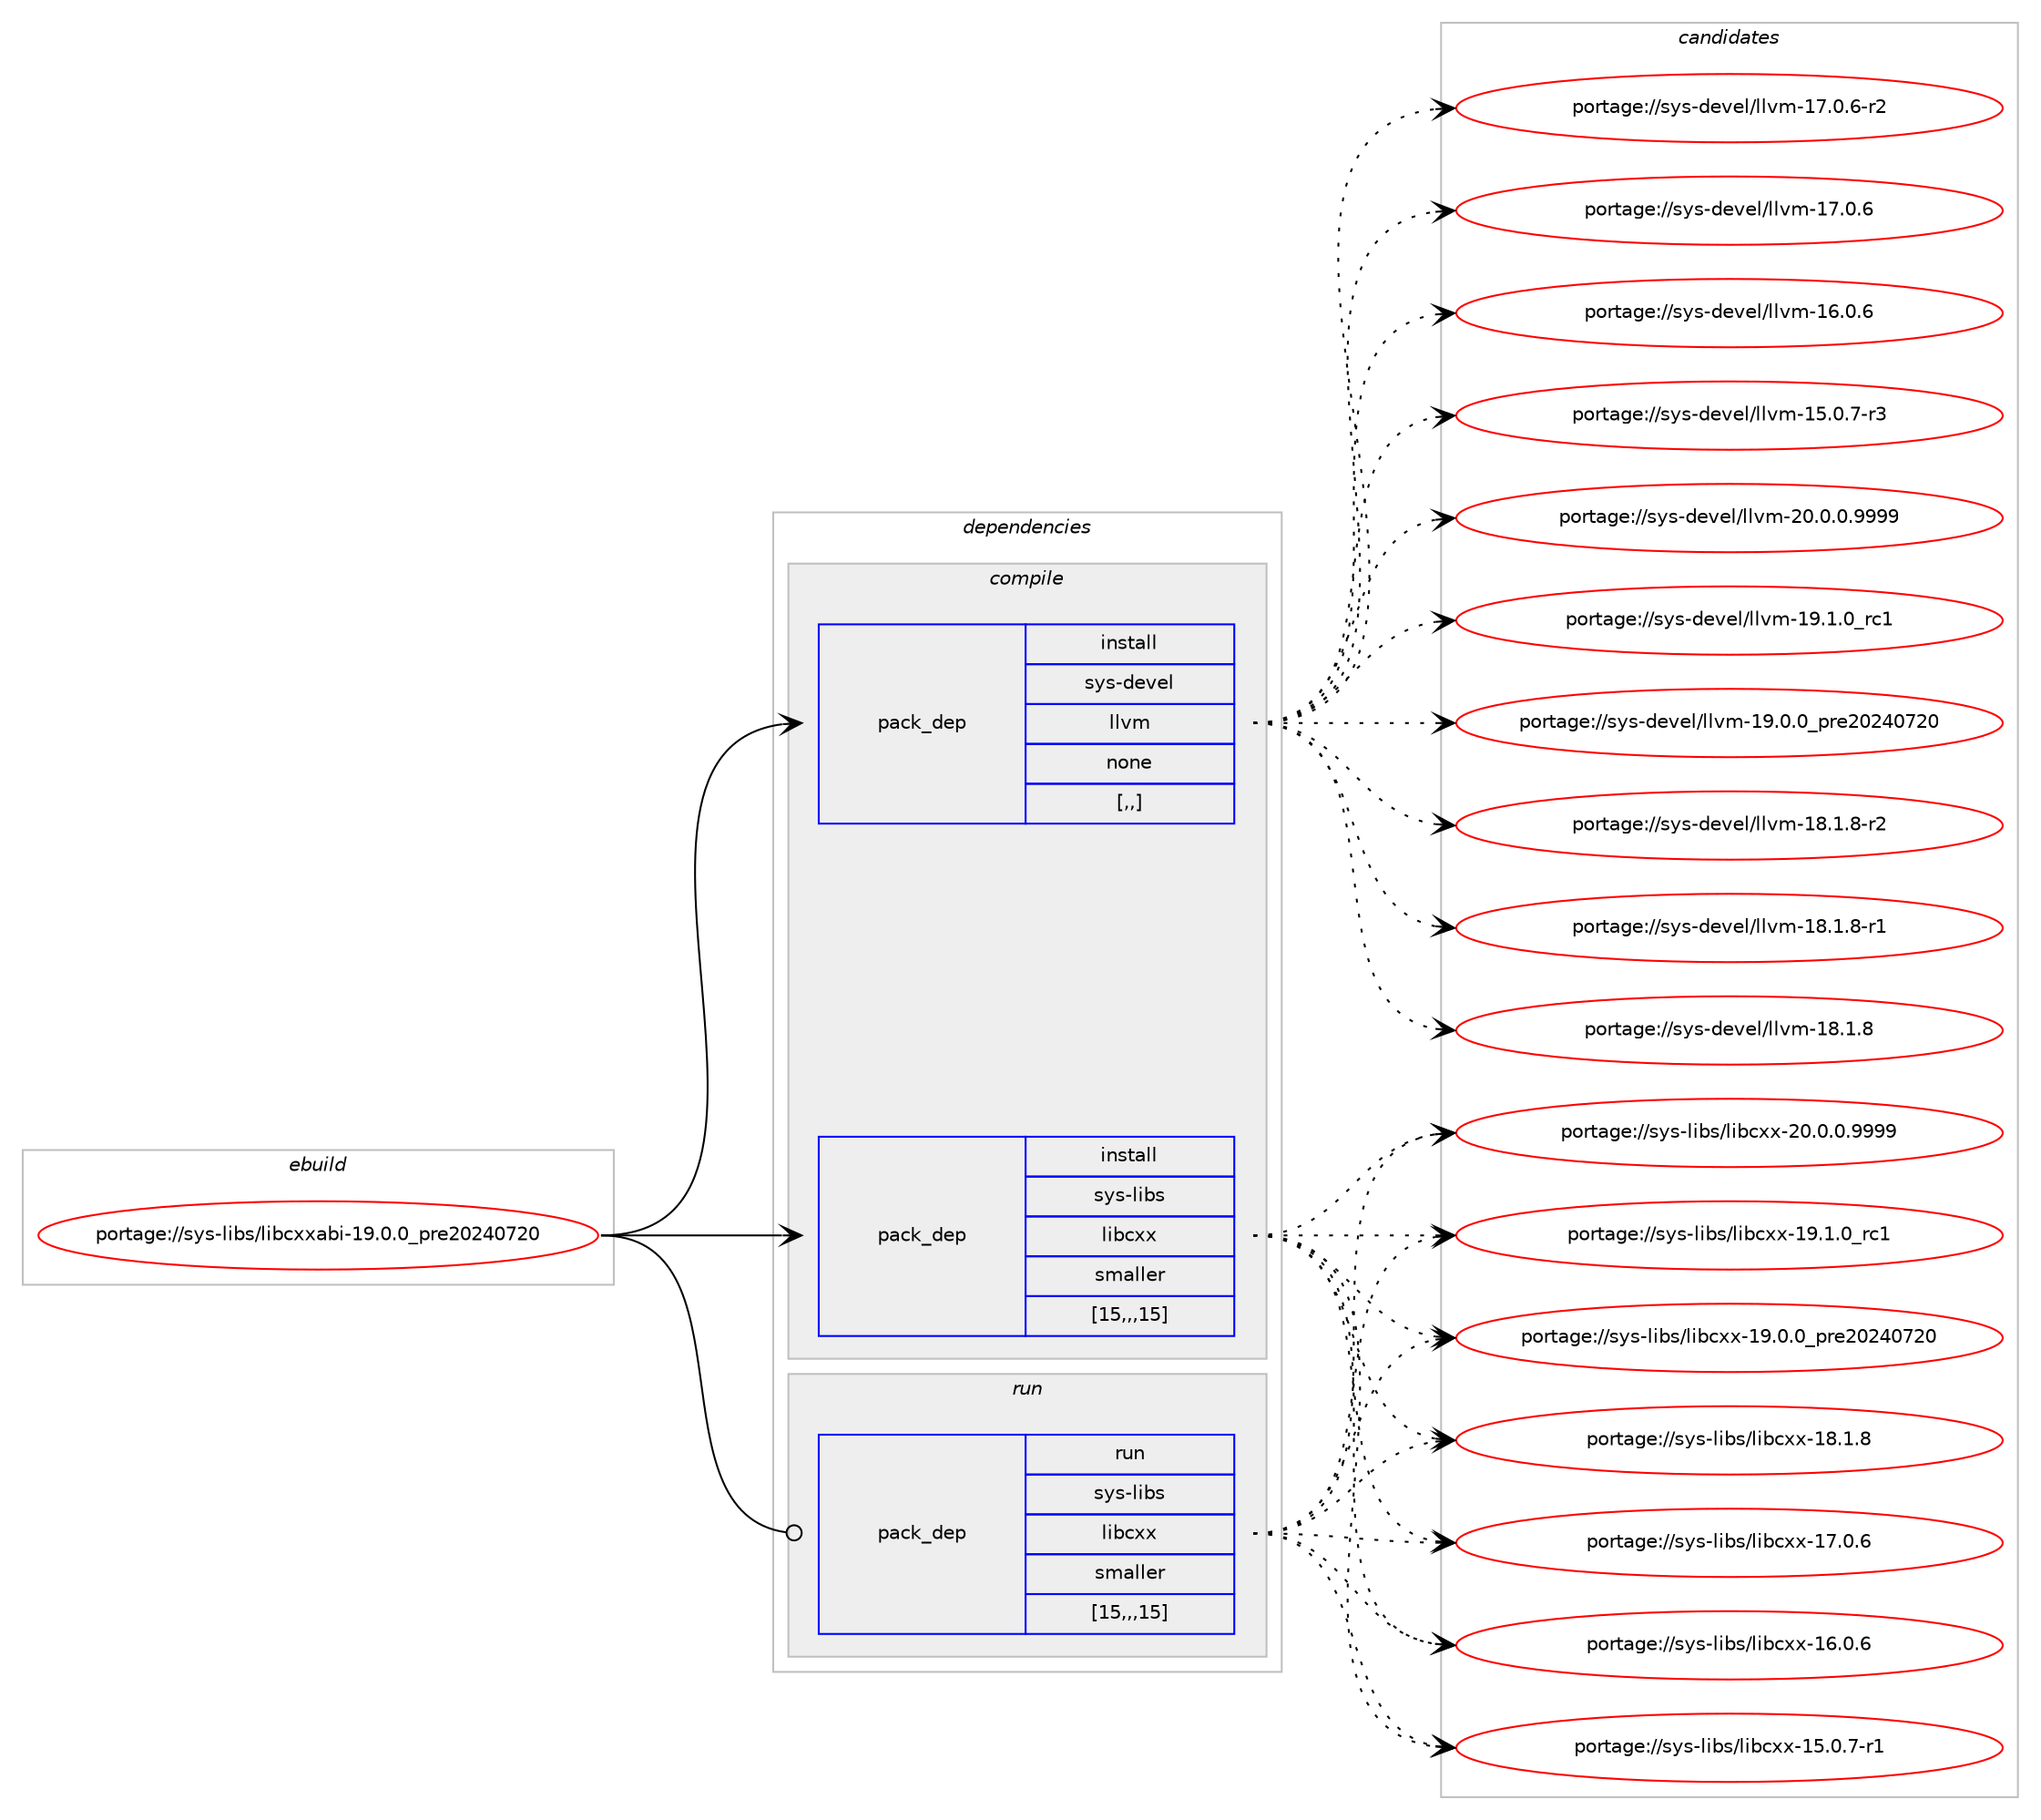 digraph prolog {

# *************
# Graph options
# *************

newrank=true;
concentrate=true;
compound=true;
graph [rankdir=LR,fontname=Helvetica,fontsize=10,ranksep=1.5];#, ranksep=2.5, nodesep=0.2];
edge  [arrowhead=vee];
node  [fontname=Helvetica,fontsize=10];

# **********
# The ebuild
# **********

subgraph cluster_leftcol {
color=gray;
label=<<i>ebuild</i>>;
id [label="portage://sys-libs/libcxxabi-19.0.0_pre20240720", color=red, width=4, href="../sys-libs/libcxxabi-19.0.0_pre20240720.svg"];
}

# ****************
# The dependencies
# ****************

subgraph cluster_midcol {
color=gray;
label=<<i>dependencies</i>>;
subgraph cluster_compile {
fillcolor="#eeeeee";
style=filled;
label=<<i>compile</i>>;
subgraph pack320382 {
dependency440850 [label=<<TABLE BORDER="0" CELLBORDER="1" CELLSPACING="0" CELLPADDING="4" WIDTH="220"><TR><TD ROWSPAN="6" CELLPADDING="30">pack_dep</TD></TR><TR><TD WIDTH="110">install</TD></TR><TR><TD>sys-devel</TD></TR><TR><TD>llvm</TD></TR><TR><TD>none</TD></TR><TR><TD>[,,]</TD></TR></TABLE>>, shape=none, color=blue];
}
id:e -> dependency440850:w [weight=20,style="solid",arrowhead="vee"];
subgraph pack320383 {
dependency440851 [label=<<TABLE BORDER="0" CELLBORDER="1" CELLSPACING="0" CELLPADDING="4" WIDTH="220"><TR><TD ROWSPAN="6" CELLPADDING="30">pack_dep</TD></TR><TR><TD WIDTH="110">install</TD></TR><TR><TD>sys-libs</TD></TR><TR><TD>libcxx</TD></TR><TR><TD>smaller</TD></TR><TR><TD>[15,,,15]</TD></TR></TABLE>>, shape=none, color=blue];
}
id:e -> dependency440851:w [weight=20,style="solid",arrowhead="vee"];
}
subgraph cluster_compileandrun {
fillcolor="#eeeeee";
style=filled;
label=<<i>compile and run</i>>;
}
subgraph cluster_run {
fillcolor="#eeeeee";
style=filled;
label=<<i>run</i>>;
subgraph pack320384 {
dependency440852 [label=<<TABLE BORDER="0" CELLBORDER="1" CELLSPACING="0" CELLPADDING="4" WIDTH="220"><TR><TD ROWSPAN="6" CELLPADDING="30">pack_dep</TD></TR><TR><TD WIDTH="110">run</TD></TR><TR><TD>sys-libs</TD></TR><TR><TD>libcxx</TD></TR><TR><TD>smaller</TD></TR><TR><TD>[15,,,15]</TD></TR></TABLE>>, shape=none, color=blue];
}
id:e -> dependency440852:w [weight=20,style="solid",arrowhead="odot"];
}
}

# **************
# The candidates
# **************

subgraph cluster_choices {
rank=same;
color=gray;
label=<<i>candidates</i>>;

subgraph choice320382 {
color=black;
nodesep=1;
choice1151211154510010111810110847108108118109455048464846484657575757 [label="portage://sys-devel/llvm-20.0.0.9999", color=red, width=4,href="../sys-devel/llvm-20.0.0.9999.svg"];
choice115121115451001011181011084710810811810945495746494648951149949 [label="portage://sys-devel/llvm-19.1.0_rc1", color=red, width=4,href="../sys-devel/llvm-19.1.0_rc1.svg"];
choice115121115451001011181011084710810811810945495746484648951121141015048505248555048 [label="portage://sys-devel/llvm-19.0.0_pre20240720", color=red, width=4,href="../sys-devel/llvm-19.0.0_pre20240720.svg"];
choice1151211154510010111810110847108108118109454956464946564511450 [label="portage://sys-devel/llvm-18.1.8-r2", color=red, width=4,href="../sys-devel/llvm-18.1.8-r2.svg"];
choice1151211154510010111810110847108108118109454956464946564511449 [label="portage://sys-devel/llvm-18.1.8-r1", color=red, width=4,href="../sys-devel/llvm-18.1.8-r1.svg"];
choice115121115451001011181011084710810811810945495646494656 [label="portage://sys-devel/llvm-18.1.8", color=red, width=4,href="../sys-devel/llvm-18.1.8.svg"];
choice1151211154510010111810110847108108118109454955464846544511450 [label="portage://sys-devel/llvm-17.0.6-r2", color=red, width=4,href="../sys-devel/llvm-17.0.6-r2.svg"];
choice115121115451001011181011084710810811810945495546484654 [label="portage://sys-devel/llvm-17.0.6", color=red, width=4,href="../sys-devel/llvm-17.0.6.svg"];
choice115121115451001011181011084710810811810945495446484654 [label="portage://sys-devel/llvm-16.0.6", color=red, width=4,href="../sys-devel/llvm-16.0.6.svg"];
choice1151211154510010111810110847108108118109454953464846554511451 [label="portage://sys-devel/llvm-15.0.7-r3", color=red, width=4,href="../sys-devel/llvm-15.0.7-r3.svg"];
dependency440850:e -> choice1151211154510010111810110847108108118109455048464846484657575757:w [style=dotted,weight="100"];
dependency440850:e -> choice115121115451001011181011084710810811810945495746494648951149949:w [style=dotted,weight="100"];
dependency440850:e -> choice115121115451001011181011084710810811810945495746484648951121141015048505248555048:w [style=dotted,weight="100"];
dependency440850:e -> choice1151211154510010111810110847108108118109454956464946564511450:w [style=dotted,weight="100"];
dependency440850:e -> choice1151211154510010111810110847108108118109454956464946564511449:w [style=dotted,weight="100"];
dependency440850:e -> choice115121115451001011181011084710810811810945495646494656:w [style=dotted,weight="100"];
dependency440850:e -> choice1151211154510010111810110847108108118109454955464846544511450:w [style=dotted,weight="100"];
dependency440850:e -> choice115121115451001011181011084710810811810945495546484654:w [style=dotted,weight="100"];
dependency440850:e -> choice115121115451001011181011084710810811810945495446484654:w [style=dotted,weight="100"];
dependency440850:e -> choice1151211154510010111810110847108108118109454953464846554511451:w [style=dotted,weight="100"];
}
subgraph choice320383 {
color=black;
nodesep=1;
choice1151211154510810598115471081059899120120455048464846484657575757 [label="portage://sys-libs/libcxx-20.0.0.9999", color=red, width=4,href="../sys-libs/libcxx-20.0.0.9999.svg"];
choice115121115451081059811547108105989912012045495746494648951149949 [label="portage://sys-libs/libcxx-19.1.0_rc1", color=red, width=4,href="../sys-libs/libcxx-19.1.0_rc1.svg"];
choice115121115451081059811547108105989912012045495746484648951121141015048505248555048 [label="portage://sys-libs/libcxx-19.0.0_pre20240720", color=red, width=4,href="../sys-libs/libcxx-19.0.0_pre20240720.svg"];
choice115121115451081059811547108105989912012045495646494656 [label="portage://sys-libs/libcxx-18.1.8", color=red, width=4,href="../sys-libs/libcxx-18.1.8.svg"];
choice115121115451081059811547108105989912012045495546484654 [label="portage://sys-libs/libcxx-17.0.6", color=red, width=4,href="../sys-libs/libcxx-17.0.6.svg"];
choice115121115451081059811547108105989912012045495446484654 [label="portage://sys-libs/libcxx-16.0.6", color=red, width=4,href="../sys-libs/libcxx-16.0.6.svg"];
choice1151211154510810598115471081059899120120454953464846554511449 [label="portage://sys-libs/libcxx-15.0.7-r1", color=red, width=4,href="../sys-libs/libcxx-15.0.7-r1.svg"];
dependency440851:e -> choice1151211154510810598115471081059899120120455048464846484657575757:w [style=dotted,weight="100"];
dependency440851:e -> choice115121115451081059811547108105989912012045495746494648951149949:w [style=dotted,weight="100"];
dependency440851:e -> choice115121115451081059811547108105989912012045495746484648951121141015048505248555048:w [style=dotted,weight="100"];
dependency440851:e -> choice115121115451081059811547108105989912012045495646494656:w [style=dotted,weight="100"];
dependency440851:e -> choice115121115451081059811547108105989912012045495546484654:w [style=dotted,weight="100"];
dependency440851:e -> choice115121115451081059811547108105989912012045495446484654:w [style=dotted,weight="100"];
dependency440851:e -> choice1151211154510810598115471081059899120120454953464846554511449:w [style=dotted,weight="100"];
}
subgraph choice320384 {
color=black;
nodesep=1;
choice1151211154510810598115471081059899120120455048464846484657575757 [label="portage://sys-libs/libcxx-20.0.0.9999", color=red, width=4,href="../sys-libs/libcxx-20.0.0.9999.svg"];
choice115121115451081059811547108105989912012045495746494648951149949 [label="portage://sys-libs/libcxx-19.1.0_rc1", color=red, width=4,href="../sys-libs/libcxx-19.1.0_rc1.svg"];
choice115121115451081059811547108105989912012045495746484648951121141015048505248555048 [label="portage://sys-libs/libcxx-19.0.0_pre20240720", color=red, width=4,href="../sys-libs/libcxx-19.0.0_pre20240720.svg"];
choice115121115451081059811547108105989912012045495646494656 [label="portage://sys-libs/libcxx-18.1.8", color=red, width=4,href="../sys-libs/libcxx-18.1.8.svg"];
choice115121115451081059811547108105989912012045495546484654 [label="portage://sys-libs/libcxx-17.0.6", color=red, width=4,href="../sys-libs/libcxx-17.0.6.svg"];
choice115121115451081059811547108105989912012045495446484654 [label="portage://sys-libs/libcxx-16.0.6", color=red, width=4,href="../sys-libs/libcxx-16.0.6.svg"];
choice1151211154510810598115471081059899120120454953464846554511449 [label="portage://sys-libs/libcxx-15.0.7-r1", color=red, width=4,href="../sys-libs/libcxx-15.0.7-r1.svg"];
dependency440852:e -> choice1151211154510810598115471081059899120120455048464846484657575757:w [style=dotted,weight="100"];
dependency440852:e -> choice115121115451081059811547108105989912012045495746494648951149949:w [style=dotted,weight="100"];
dependency440852:e -> choice115121115451081059811547108105989912012045495746484648951121141015048505248555048:w [style=dotted,weight="100"];
dependency440852:e -> choice115121115451081059811547108105989912012045495646494656:w [style=dotted,weight="100"];
dependency440852:e -> choice115121115451081059811547108105989912012045495546484654:w [style=dotted,weight="100"];
dependency440852:e -> choice115121115451081059811547108105989912012045495446484654:w [style=dotted,weight="100"];
dependency440852:e -> choice1151211154510810598115471081059899120120454953464846554511449:w [style=dotted,weight="100"];
}
}

}
